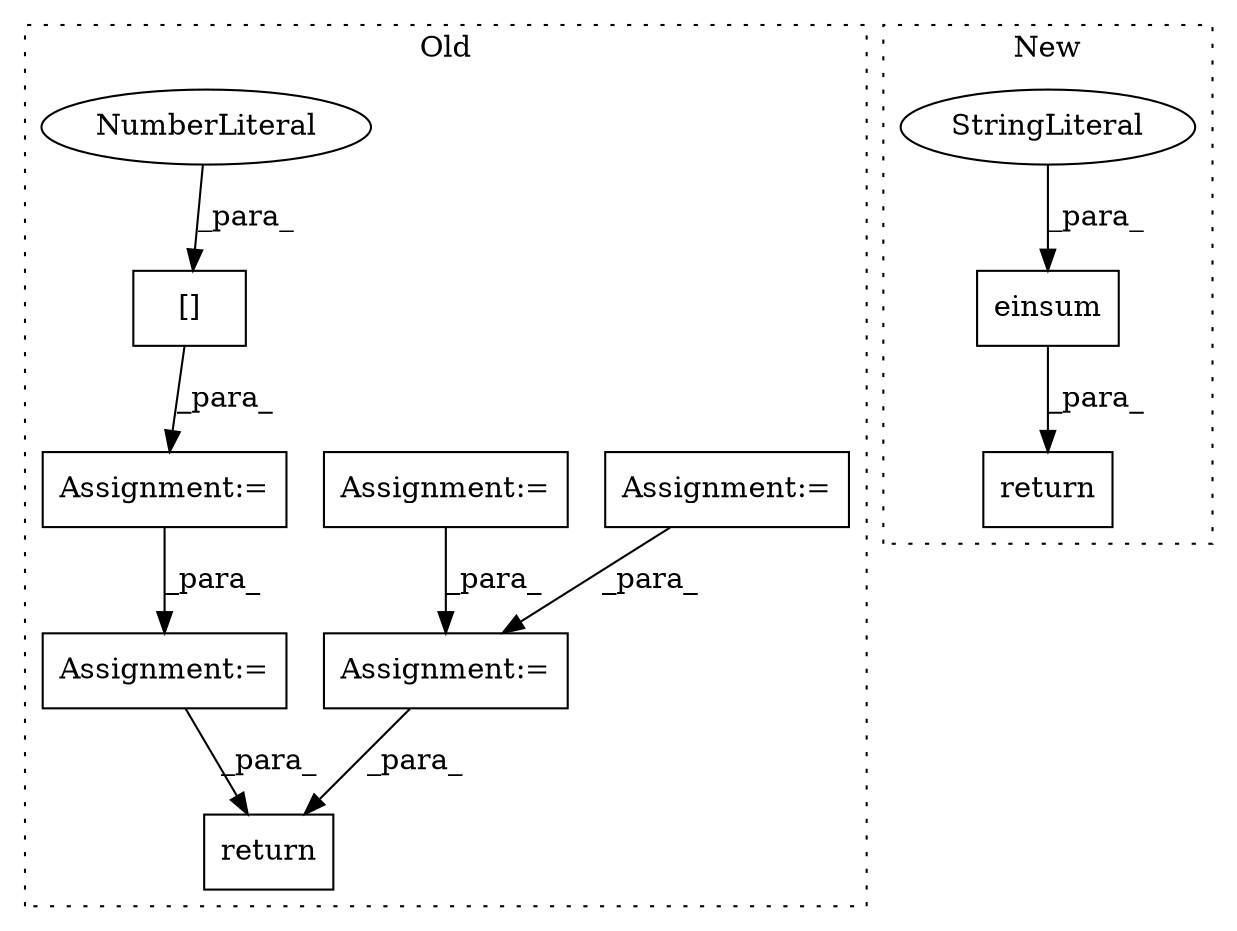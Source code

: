digraph G {
subgraph cluster0 {
1 [label="return" a="41" s="7763" l="7" shape="box"];
5 [label="Assignment:=" a="7" s="7445" l="1" shape="box"];
6 [label="Assignment:=" a="7" s="7208" l="1" shape="box"];
7 [label="Assignment:=" a="7" s="7622" l="1" shape="box"];
8 [label="Assignment:=" a="7" s="7339" l="1" shape="box"];
9 [label="Assignment:=" a="7" s="7173" l="1" shape="box"];
10 [label="[]" a="2" s="7209,7227" l="17,1" shape="box"];
11 [label="NumberLiteral" a="34" s="7226" l="1" shape="ellipse"];
label = "Old";
style="dotted";
}
subgraph cluster1 {
2 [label="einsum" a="32" s="7177,7216" l="7,1" shape="box"];
3 [label="StringLiteral" a="45" s="7184" l="11" shape="ellipse"];
4 [label="return" a="41" s="7152" l="7" shape="box"];
label = "New";
style="dotted";
}
2 -> 4 [label="_para_"];
3 -> 2 [label="_para_"];
5 -> 1 [label="_para_"];
6 -> 7 [label="_para_"];
7 -> 1 [label="_para_"];
8 -> 5 [label="_para_"];
9 -> 5 [label="_para_"];
10 -> 6 [label="_para_"];
11 -> 10 [label="_para_"];
}
